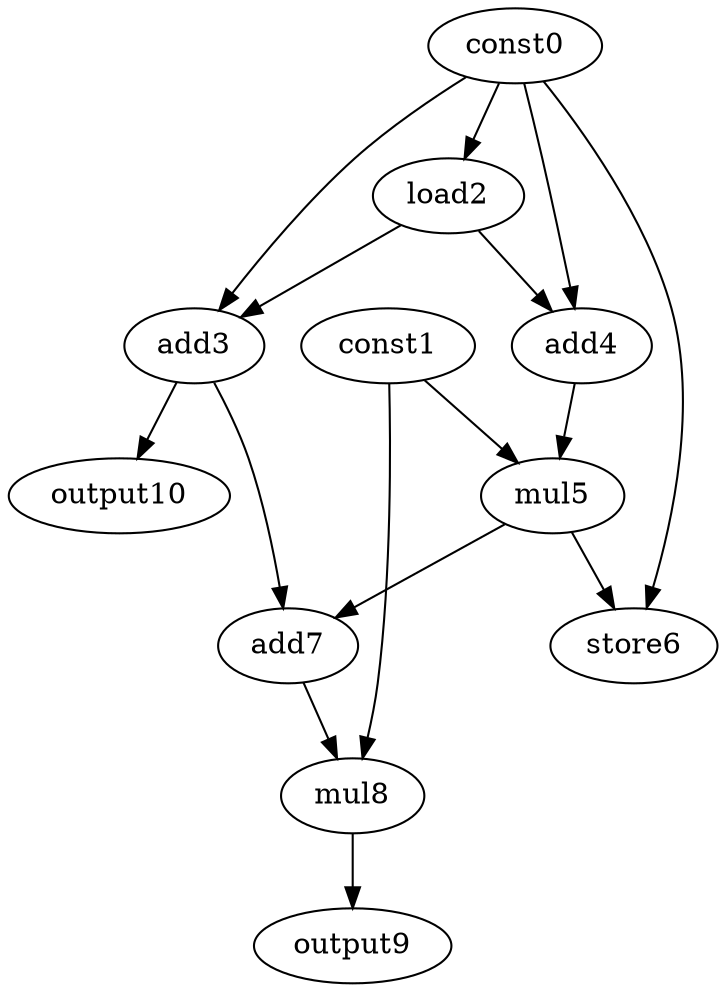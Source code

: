 digraph G { 
const0[opcode=const]; 
const1[opcode=const]; 
load2[opcode=load]; 
add3[opcode=add]; 
add4[opcode=add]; 
mul5[opcode=mul]; 
store6[opcode=store]; 
add7[opcode=add]; 
mul8[opcode=mul]; 
output9[opcode=output]; 
output10[opcode=output]; 
const0->load2[operand=0];
const0->add3[operand=0];
load2->add3[operand=1];
const0->add4[operand=0];
load2->add4[operand=1];
const1->mul5[operand=0];
add4->mul5[operand=1];
add3->output10[operand=0];
const0->store6[operand=0];
mul5->store6[operand=1];
add3->add7[operand=0];
mul5->add7[operand=1];
add7->mul8[operand=0];
const1->mul8[operand=1];
mul8->output9[operand=0];
}
